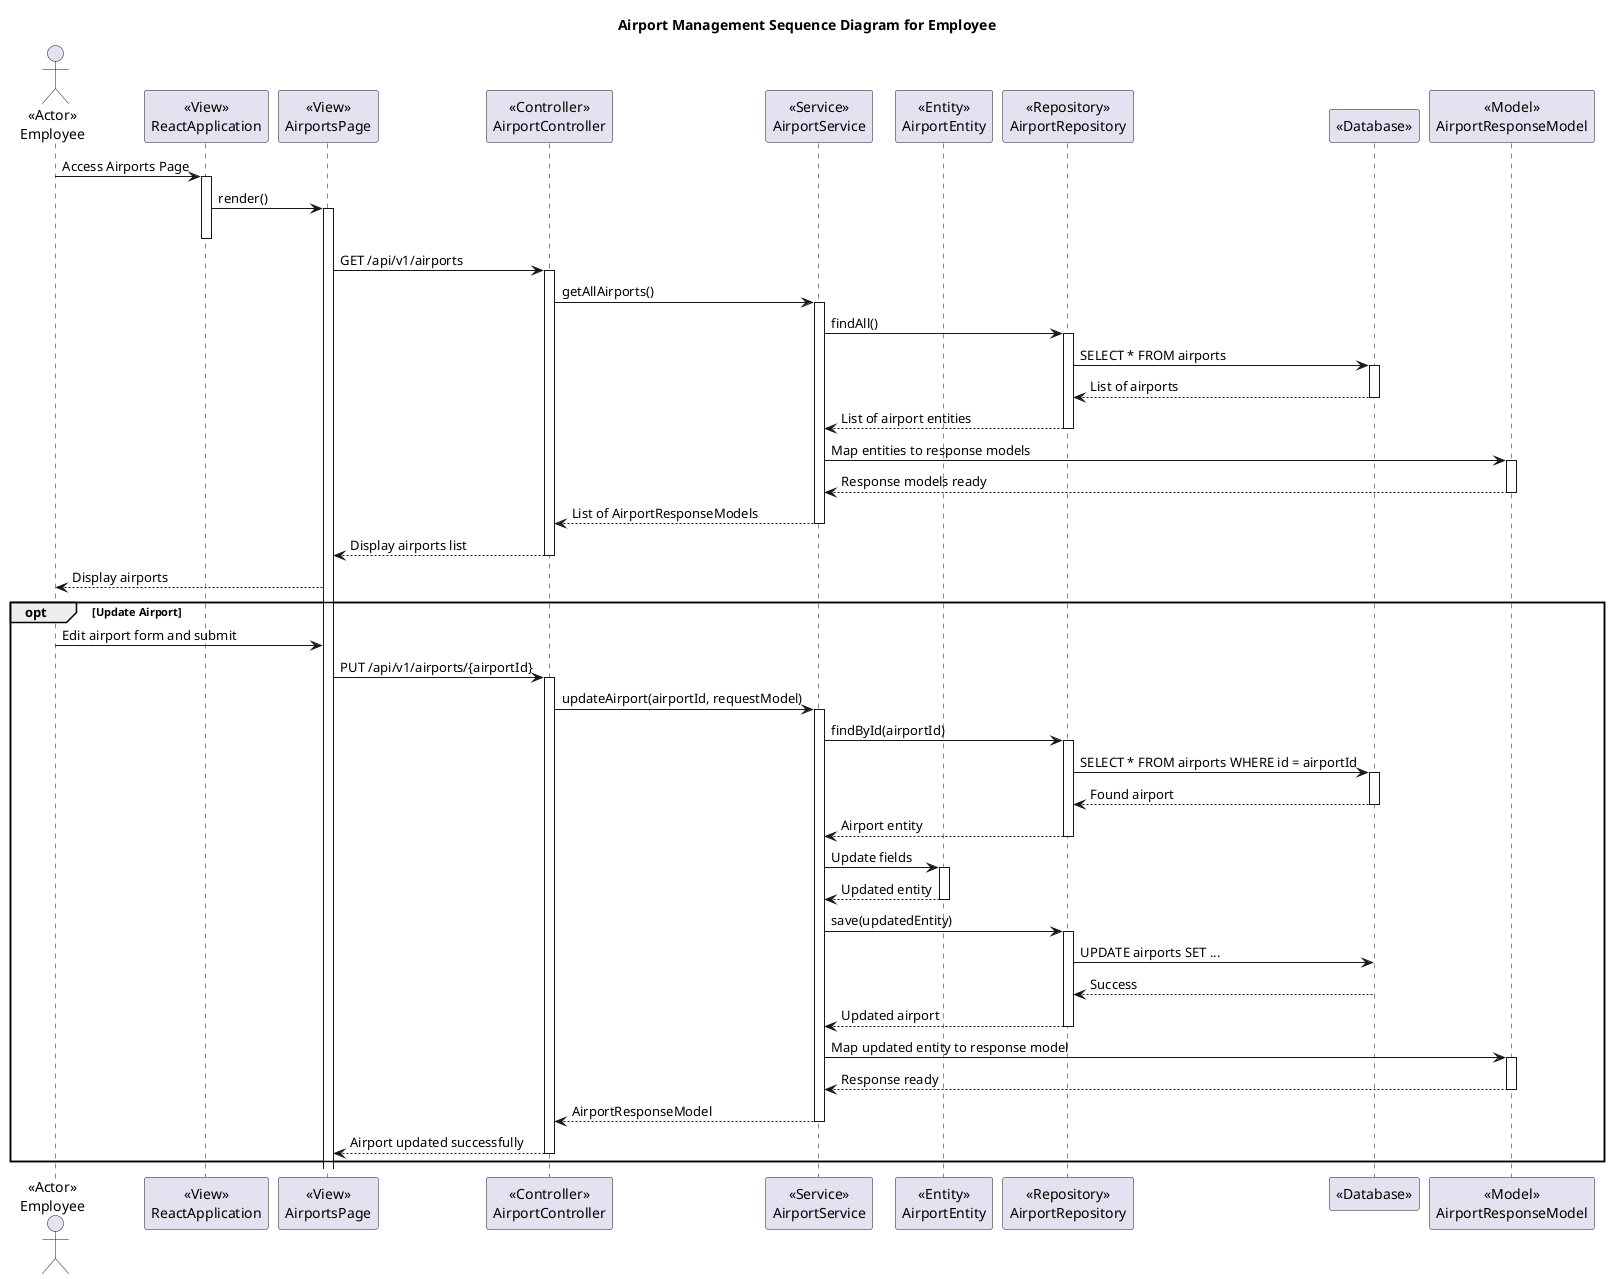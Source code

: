 @startuml
title Airport Management Sequence Diagram for Employee

actor Employee as "<<Actor>>\nEmployee"

participant ReactApplication as "<<View>>\nReactApplication"
participant AirportsPage as "<<View>>\nAirportsPage"
participant AirportController as "<<Controller>>\nAirportController"
participant AirportService as "<<Service>>\nAirportService"
participant AirportEntity as "<<Entity>>\nAirportEntity"
participant AirportRepository as "<<Repository>>\nAirportRepository"
participant Database as "<<Database>>"
participant AirportResponseModel as "<<Model>>\nAirportResponseModel"

Employee -> ReactApplication : Access Airports Page
activate ReactApplication

ReactApplication -> AirportsPage : render()
activate AirportsPage
deactivate ReactApplication

AirportsPage -> AirportController : GET /api/v1/airports
activate AirportController

AirportController -> AirportService : getAllAirports()
activate AirportService

AirportService -> AirportRepository : findAll()
activate AirportRepository

AirportRepository -> Database : SELECT * FROM airports
activate Database
Database --> AirportRepository : List of airports
deactivate Database

AirportRepository --> AirportService : List of airport entities
deactivate AirportRepository

AirportService -> AirportResponseModel : Map entities to response models
activate AirportResponseModel
AirportResponseModel --> AirportService : Response models ready
deactivate AirportResponseModel

AirportService --> AirportController : List of AirportResponseModels
deactivate AirportService

AirportController --> AirportsPage : Display airports list
deactivate AirportController

AirportsPage --> Employee : Display airports

opt Update Airport
    Employee -> AirportsPage : Edit airport form and submit
    AirportsPage -> AirportController : PUT /api/v1/airports/{airportId}
    activate AirportController

    AirportController -> AirportService : updateAirport(airportId, requestModel)
    activate AirportService

    AirportService -> AirportRepository : findById(airportId)
    activate AirportRepository
    AirportRepository -> Database : SELECT * FROM airports WHERE id = airportId
    activate Database
    Database --> AirportRepository : Found airport
    deactivate Database
    AirportRepository --> AirportService : Airport entity
    deactivate AirportRepository

    AirportService -> AirportEntity : Update fields
    activate AirportEntity
    AirportEntity --> AirportService : Updated entity
    deactivate AirportEntity

    AirportService -> AirportRepository : save(updatedEntity)
    activate AirportRepository
    AirportRepository -> Database : UPDATE airports SET ...
    Database --> AirportRepository : Success
    deactivate Database
    AirportRepository --> AirportService : Updated airport
    deactivate AirportRepository

    AirportService -> AirportResponseModel : Map updated entity to response model
    activate AirportResponseModel
    AirportResponseModel --> AirportService : Response ready
    deactivate AirportResponseModel

    AirportService --> AirportController : AirportResponseModel
    deactivate AirportService

    AirportController --> AirportsPage : Airport updated successfully
    deactivate AirportController
end

@enduml
